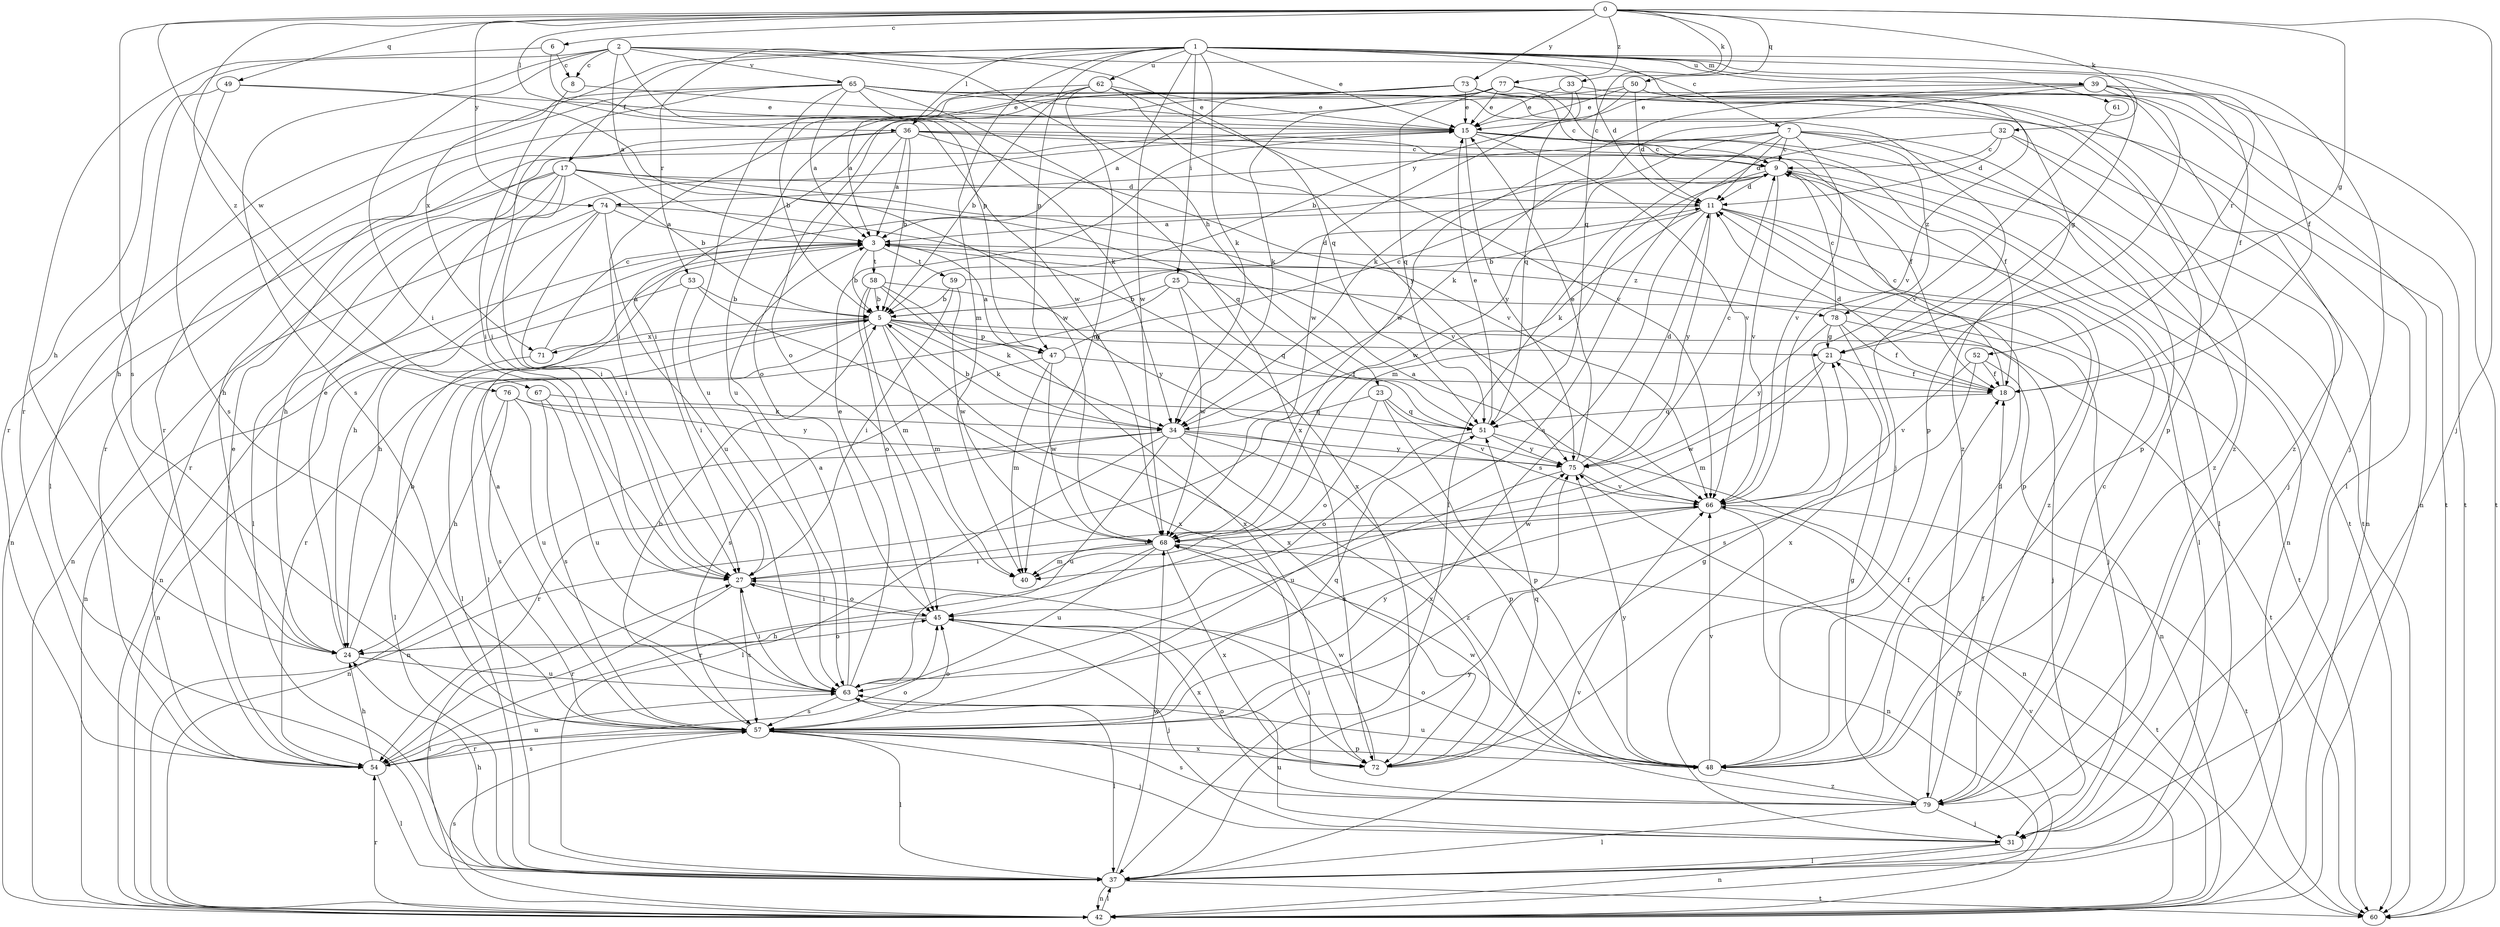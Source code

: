 strict digraph  {
0;
1;
2;
3;
5;
6;
7;
8;
9;
11;
15;
17;
18;
21;
23;
24;
25;
27;
31;
32;
33;
34;
36;
37;
39;
40;
42;
45;
47;
48;
49;
50;
51;
52;
53;
54;
57;
58;
59;
60;
61;
62;
63;
65;
66;
67;
68;
71;
72;
73;
74;
75;
76;
77;
78;
79;
0 -> 6  [label=c];
0 -> 21  [label=g];
0 -> 31  [label=j];
0 -> 32  [label=k];
0 -> 33  [label=k];
0 -> 36  [label=l];
0 -> 49  [label=q];
0 -> 50  [label=q];
0 -> 51  [label=q];
0 -> 57  [label=s];
0 -> 67  [label=w];
0 -> 73  [label=y];
0 -> 74  [label=y];
0 -> 76  [label=z];
0 -> 77  [label=z];
1 -> 7  [label=c];
1 -> 11  [label=d];
1 -> 15  [label=e];
1 -> 17  [label=f];
1 -> 18  [label=f];
1 -> 25  [label=i];
1 -> 31  [label=j];
1 -> 34  [label=k];
1 -> 36  [label=l];
1 -> 39  [label=m];
1 -> 40  [label=m];
1 -> 47  [label=p];
1 -> 52  [label=r];
1 -> 53  [label=r];
1 -> 61  [label=u];
1 -> 62  [label=u];
1 -> 68  [label=w];
1 -> 71  [label=x];
2 -> 3  [label=a];
2 -> 8  [label=c];
2 -> 23  [label=h];
2 -> 24  [label=h];
2 -> 27  [label=i];
2 -> 47  [label=p];
2 -> 51  [label=q];
2 -> 57  [label=s];
2 -> 65  [label=v];
2 -> 66  [label=v];
3 -> 5  [label=b];
3 -> 24  [label=h];
3 -> 42  [label=n];
3 -> 58  [label=t];
3 -> 59  [label=t];
3 -> 60  [label=t];
3 -> 78  [label=z];
5 -> 21  [label=g];
5 -> 34  [label=k];
5 -> 37  [label=l];
5 -> 40  [label=m];
5 -> 42  [label=n];
5 -> 47  [label=p];
5 -> 54  [label=r];
5 -> 60  [label=t];
5 -> 71  [label=x];
5 -> 72  [label=x];
6 -> 8  [label=c];
6 -> 54  [label=r];
6 -> 68  [label=w];
7 -> 9  [label=c];
7 -> 11  [label=d];
7 -> 34  [label=k];
7 -> 37  [label=l];
7 -> 48  [label=p];
7 -> 66  [label=v];
7 -> 74  [label=y];
7 -> 78  [label=z];
7 -> 79  [label=z];
8 -> 15  [label=e];
8 -> 27  [label=i];
9 -> 11  [label=d];
9 -> 37  [label=l];
9 -> 40  [label=m];
9 -> 42  [label=n];
9 -> 66  [label=v];
9 -> 68  [label=w];
11 -> 3  [label=a];
11 -> 5  [label=b];
11 -> 34  [label=k];
11 -> 37  [label=l];
11 -> 48  [label=p];
11 -> 57  [label=s];
11 -> 75  [label=y];
11 -> 79  [label=z];
15 -> 9  [label=c];
15 -> 18  [label=f];
15 -> 60  [label=t];
15 -> 66  [label=v];
15 -> 75  [label=y];
17 -> 5  [label=b];
17 -> 11  [label=d];
17 -> 24  [label=h];
17 -> 27  [label=i];
17 -> 37  [label=l];
17 -> 42  [label=n];
17 -> 51  [label=q];
17 -> 54  [label=r];
17 -> 66  [label=v];
18 -> 9  [label=c];
18 -> 11  [label=d];
18 -> 51  [label=q];
21 -> 18  [label=f];
21 -> 40  [label=m];
21 -> 68  [label=w];
23 -> 42  [label=n];
23 -> 45  [label=o];
23 -> 48  [label=p];
23 -> 51  [label=q];
23 -> 66  [label=v];
24 -> 5  [label=b];
24 -> 15  [label=e];
24 -> 45  [label=o];
24 -> 63  [label=u];
25 -> 5  [label=b];
25 -> 31  [label=j];
25 -> 37  [label=l];
25 -> 51  [label=q];
25 -> 68  [label=w];
27 -> 45  [label=o];
27 -> 54  [label=r];
27 -> 57  [label=s];
27 -> 66  [label=v];
31 -> 37  [label=l];
31 -> 42  [label=n];
31 -> 63  [label=u];
32 -> 9  [label=c];
32 -> 11  [label=d];
32 -> 31  [label=j];
32 -> 42  [label=n];
32 -> 57  [label=s];
33 -> 15  [label=e];
33 -> 51  [label=q];
33 -> 68  [label=w];
33 -> 79  [label=z];
34 -> 5  [label=b];
34 -> 37  [label=l];
34 -> 42  [label=n];
34 -> 48  [label=p];
34 -> 54  [label=r];
34 -> 63  [label=u];
34 -> 72  [label=x];
34 -> 75  [label=y];
34 -> 79  [label=z];
36 -> 3  [label=a];
36 -> 5  [label=b];
36 -> 9  [label=c];
36 -> 18  [label=f];
36 -> 24  [label=h];
36 -> 45  [label=o];
36 -> 54  [label=r];
36 -> 60  [label=t];
36 -> 66  [label=v];
37 -> 24  [label=h];
37 -> 42  [label=n];
37 -> 60  [label=t];
37 -> 66  [label=v];
37 -> 68  [label=w];
37 -> 75  [label=y];
39 -> 15  [label=e];
39 -> 18  [label=f];
39 -> 21  [label=g];
39 -> 34  [label=k];
39 -> 48  [label=p];
39 -> 60  [label=t];
39 -> 68  [label=w];
42 -> 27  [label=i];
42 -> 37  [label=l];
42 -> 54  [label=r];
42 -> 57  [label=s];
42 -> 66  [label=v];
42 -> 75  [label=y];
45 -> 24  [label=h];
45 -> 27  [label=i];
45 -> 31  [label=j];
45 -> 72  [label=x];
47 -> 3  [label=a];
47 -> 9  [label=c];
47 -> 18  [label=f];
47 -> 40  [label=m];
47 -> 57  [label=s];
47 -> 68  [label=w];
48 -> 11  [label=d];
48 -> 18  [label=f];
48 -> 45  [label=o];
48 -> 63  [label=u];
48 -> 66  [label=v];
48 -> 68  [label=w];
48 -> 75  [label=y];
48 -> 79  [label=z];
49 -> 15  [label=e];
49 -> 24  [label=h];
49 -> 57  [label=s];
49 -> 68  [label=w];
50 -> 5  [label=b];
50 -> 11  [label=d];
50 -> 15  [label=e];
50 -> 27  [label=i];
50 -> 42  [label=n];
50 -> 60  [label=t];
51 -> 15  [label=e];
51 -> 42  [label=n];
51 -> 45  [label=o];
51 -> 75  [label=y];
52 -> 18  [label=f];
52 -> 42  [label=n];
52 -> 57  [label=s];
52 -> 66  [label=v];
53 -> 5  [label=b];
53 -> 27  [label=i];
53 -> 42  [label=n];
53 -> 72  [label=x];
54 -> 15  [label=e];
54 -> 24  [label=h];
54 -> 37  [label=l];
54 -> 45  [label=o];
54 -> 57  [label=s];
54 -> 63  [label=u];
57 -> 3  [label=a];
57 -> 5  [label=b];
57 -> 31  [label=j];
57 -> 37  [label=l];
57 -> 45  [label=o];
57 -> 48  [label=p];
57 -> 51  [label=q];
57 -> 54  [label=r];
57 -> 72  [label=x];
57 -> 75  [label=y];
58 -> 5  [label=b];
58 -> 34  [label=k];
58 -> 40  [label=m];
58 -> 45  [label=o];
58 -> 72  [label=x];
58 -> 75  [label=y];
59 -> 5  [label=b];
59 -> 11  [label=d];
59 -> 27  [label=i];
59 -> 68  [label=w];
61 -> 66  [label=v];
62 -> 3  [label=a];
62 -> 5  [label=b];
62 -> 15  [label=e];
62 -> 40  [label=m];
62 -> 63  [label=u];
62 -> 66  [label=v];
62 -> 75  [label=y];
63 -> 3  [label=a];
63 -> 15  [label=e];
63 -> 27  [label=i];
63 -> 37  [label=l];
63 -> 57  [label=s];
65 -> 3  [label=a];
65 -> 5  [label=b];
65 -> 15  [label=e];
65 -> 27  [label=i];
65 -> 31  [label=j];
65 -> 34  [label=k];
65 -> 37  [label=l];
65 -> 54  [label=r];
65 -> 60  [label=t];
65 -> 72  [label=x];
65 -> 79  [label=z];
66 -> 3  [label=a];
66 -> 42  [label=n];
66 -> 60  [label=t];
66 -> 63  [label=u];
66 -> 68  [label=w];
67 -> 51  [label=q];
67 -> 57  [label=s];
67 -> 63  [label=u];
68 -> 27  [label=i];
68 -> 40  [label=m];
68 -> 54  [label=r];
68 -> 60  [label=t];
68 -> 63  [label=u];
68 -> 72  [label=x];
71 -> 3  [label=a];
71 -> 9  [label=c];
71 -> 37  [label=l];
72 -> 21  [label=g];
72 -> 51  [label=q];
72 -> 68  [label=w];
73 -> 3  [label=a];
73 -> 9  [label=c];
73 -> 15  [label=e];
73 -> 27  [label=i];
73 -> 48  [label=p];
73 -> 54  [label=r];
73 -> 63  [label=u];
73 -> 79  [label=z];
74 -> 3  [label=a];
74 -> 24  [label=h];
74 -> 27  [label=i];
74 -> 42  [label=n];
74 -> 63  [label=u];
74 -> 72  [label=x];
75 -> 9  [label=c];
75 -> 11  [label=d];
75 -> 15  [label=e];
75 -> 63  [label=u];
75 -> 66  [label=v];
76 -> 24  [label=h];
76 -> 34  [label=k];
76 -> 57  [label=s];
76 -> 63  [label=u];
76 -> 75  [label=y];
77 -> 9  [label=c];
77 -> 15  [label=e];
77 -> 34  [label=k];
77 -> 37  [label=l];
77 -> 45  [label=o];
77 -> 51  [label=q];
78 -> 9  [label=c];
78 -> 18  [label=f];
78 -> 21  [label=g];
78 -> 31  [label=j];
78 -> 72  [label=x];
78 -> 75  [label=y];
79 -> 9  [label=c];
79 -> 18  [label=f];
79 -> 21  [label=g];
79 -> 27  [label=i];
79 -> 31  [label=j];
79 -> 37  [label=l];
79 -> 45  [label=o];
79 -> 57  [label=s];
}
